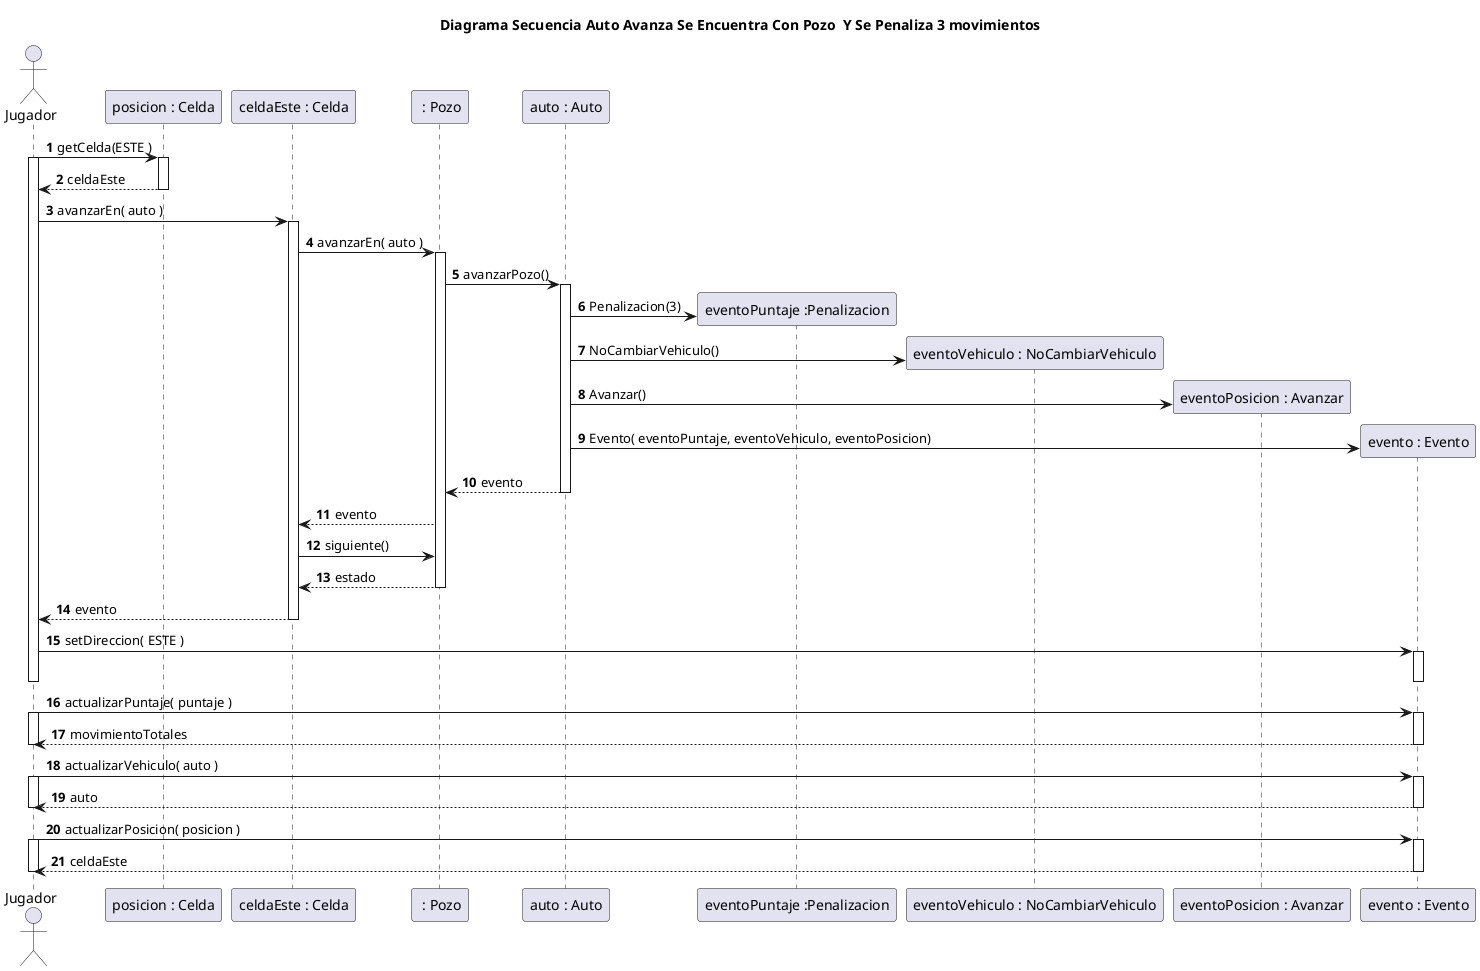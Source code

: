 @startuml
title Diagrama Secuencia Auto Avanza Se Encuentra Con Pozo  Y Se Penaliza 3 movimientos

autonumber

actor Jugador

Jugador -> "posicion : Celda"++: getCelda(ESTE )
activate Jugador
"posicion : Celda" --> Jugador: celdaEste
deactivate "posicion : Celda"
 Jugador -> "celdaEste : Celda"++: avanzarEn( auto )



"celdaEste : Celda" -> " : Pozo"++: avanzarEn( auto )
" : Pozo" -> "auto : Auto"++: avanzarPozo()

create "eventoPuntaje :Penalizacion"
"auto : Auto"-> "eventoPuntaje :Penalizacion": Penalizacion(3)

create "eventoVehiculo : NoCambiarVehiculo"
"auto : Auto"-> "eventoVehiculo : NoCambiarVehiculo": NoCambiarVehiculo()

create "eventoPosicion : Avanzar"
"auto : Auto"-> "eventoPosicion : Avanzar": Avanzar()

create "evento : Evento"
"auto : Auto"  -> "evento : Evento": Evento( eventoPuntaje, eventoVehiculo, eventoPosicion)


"auto : Auto" --> " : Pozo": evento
deactivate "auto : Auto"

" : Pozo" --> "celdaEste : Celda": evento
"celdaEste : Celda" -> " : Pozo": siguiente()
" : Pozo" --> "celdaEste : Celda": estado
deactivate " : Pozo"

"celdaEste : Celda" --> Jugador: evento
deactivate "celdaEste : Celda"

Jugador -> "evento : Evento"++: setDireccion( ESTE )
deactivate "evento : Evento"
deactivate Jugador

Jugador -> "evento : Evento"++: actualizarPuntaje( puntaje )
activate Jugador
Jugador <-- "evento : Evento"--: movimientoTotales
deactivate Jugador

Jugador -> "evento : Evento"++: actualizarVehiculo( auto )
activate Jugador
Jugador <-- "evento : Evento"--: auto
deactivate Jugador

Jugador -> "evento : Evento"++: actualizarPosicion( posicion )
activate Jugador
Jugador <-- "evento : Evento"--: celdaEste
deactivate Jugador

@enduml